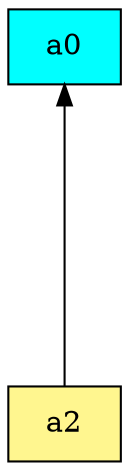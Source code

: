 digraph G {
rankdir=BT;ranksep="2.0";
"a0" [shape=record,fillcolor=cyan,style=filled,label="{a0}"];
"a2" [shape=record,fillcolor=khaki1,style=filled,label="{a2}"];
"a2" -> "a0"
}